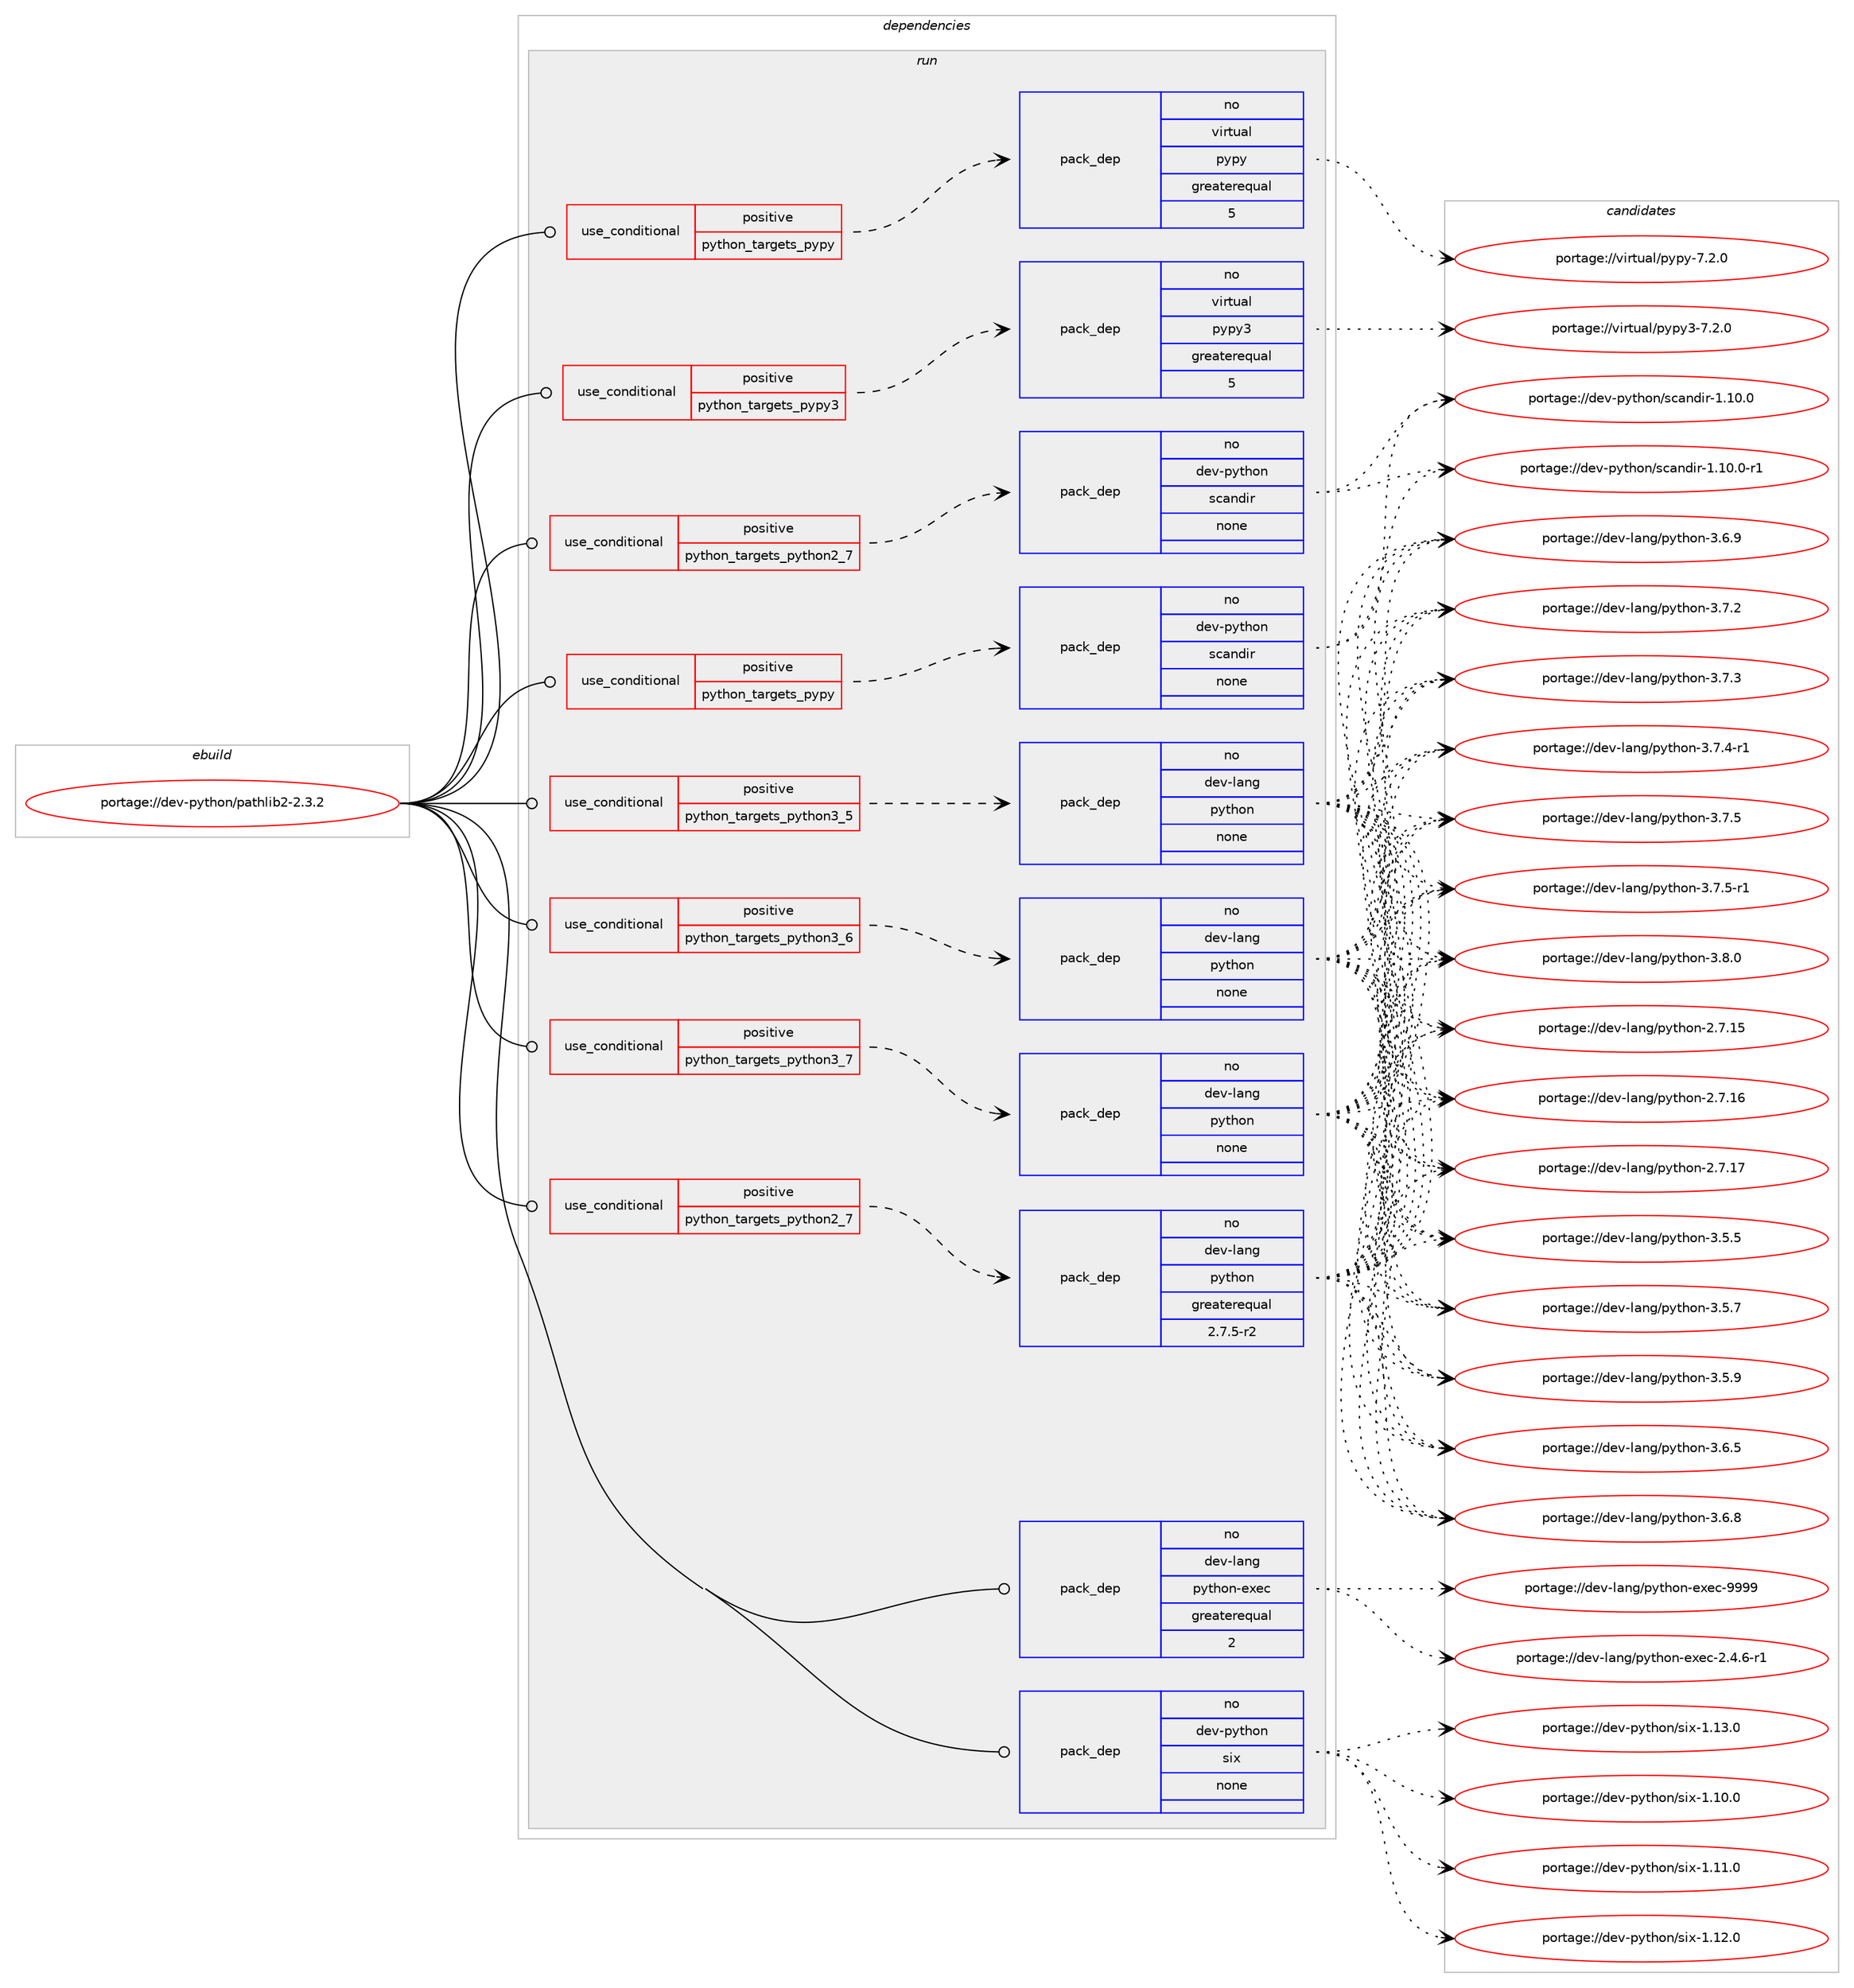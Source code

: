 digraph prolog {

# *************
# Graph options
# *************

newrank=true;
concentrate=true;
compound=true;
graph [rankdir=LR,fontname=Helvetica,fontsize=10,ranksep=1.5];#, ranksep=2.5, nodesep=0.2];
edge  [arrowhead=vee];
node  [fontname=Helvetica,fontsize=10];

# **********
# The ebuild
# **********

subgraph cluster_leftcol {
color=gray;
rank=same;
label=<<i>ebuild</i>>;
id [label="portage://dev-python/pathlib2-2.3.2", color=red, width=4, href="../dev-python/pathlib2-2.3.2.svg"];
}

# ****************
# The dependencies
# ****************

subgraph cluster_midcol {
color=gray;
label=<<i>dependencies</i>>;
subgraph cluster_compile {
fillcolor="#eeeeee";
style=filled;
label=<<i>compile</i>>;
}
subgraph cluster_compileandrun {
fillcolor="#eeeeee";
style=filled;
label=<<i>compile and run</i>>;
}
subgraph cluster_run {
fillcolor="#eeeeee";
style=filled;
label=<<i>run</i>>;
subgraph cond33480 {
dependency155974 [label=<<TABLE BORDER="0" CELLBORDER="1" CELLSPACING="0" CELLPADDING="4"><TR><TD ROWSPAN="3" CELLPADDING="10">use_conditional</TD></TR><TR><TD>positive</TD></TR><TR><TD>python_targets_pypy</TD></TR></TABLE>>, shape=none, color=red];
subgraph pack119133 {
dependency155975 [label=<<TABLE BORDER="0" CELLBORDER="1" CELLSPACING="0" CELLPADDING="4" WIDTH="220"><TR><TD ROWSPAN="6" CELLPADDING="30">pack_dep</TD></TR><TR><TD WIDTH="110">no</TD></TR><TR><TD>dev-python</TD></TR><TR><TD>scandir</TD></TR><TR><TD>none</TD></TR><TR><TD></TD></TR></TABLE>>, shape=none, color=blue];
}
dependency155974:e -> dependency155975:w [weight=20,style="dashed",arrowhead="vee"];
}
id:e -> dependency155974:w [weight=20,style="solid",arrowhead="odot"];
subgraph cond33481 {
dependency155976 [label=<<TABLE BORDER="0" CELLBORDER="1" CELLSPACING="0" CELLPADDING="4"><TR><TD ROWSPAN="3" CELLPADDING="10">use_conditional</TD></TR><TR><TD>positive</TD></TR><TR><TD>python_targets_pypy</TD></TR></TABLE>>, shape=none, color=red];
subgraph pack119134 {
dependency155977 [label=<<TABLE BORDER="0" CELLBORDER="1" CELLSPACING="0" CELLPADDING="4" WIDTH="220"><TR><TD ROWSPAN="6" CELLPADDING="30">pack_dep</TD></TR><TR><TD WIDTH="110">no</TD></TR><TR><TD>virtual</TD></TR><TR><TD>pypy</TD></TR><TR><TD>greaterequal</TD></TR><TR><TD>5</TD></TR></TABLE>>, shape=none, color=blue];
}
dependency155976:e -> dependency155977:w [weight=20,style="dashed",arrowhead="vee"];
}
id:e -> dependency155976:w [weight=20,style="solid",arrowhead="odot"];
subgraph cond33482 {
dependency155978 [label=<<TABLE BORDER="0" CELLBORDER="1" CELLSPACING="0" CELLPADDING="4"><TR><TD ROWSPAN="3" CELLPADDING="10">use_conditional</TD></TR><TR><TD>positive</TD></TR><TR><TD>python_targets_pypy3</TD></TR></TABLE>>, shape=none, color=red];
subgraph pack119135 {
dependency155979 [label=<<TABLE BORDER="0" CELLBORDER="1" CELLSPACING="0" CELLPADDING="4" WIDTH="220"><TR><TD ROWSPAN="6" CELLPADDING="30">pack_dep</TD></TR><TR><TD WIDTH="110">no</TD></TR><TR><TD>virtual</TD></TR><TR><TD>pypy3</TD></TR><TR><TD>greaterequal</TD></TR><TR><TD>5</TD></TR></TABLE>>, shape=none, color=blue];
}
dependency155978:e -> dependency155979:w [weight=20,style="dashed",arrowhead="vee"];
}
id:e -> dependency155978:w [weight=20,style="solid",arrowhead="odot"];
subgraph cond33483 {
dependency155980 [label=<<TABLE BORDER="0" CELLBORDER="1" CELLSPACING="0" CELLPADDING="4"><TR><TD ROWSPAN="3" CELLPADDING="10">use_conditional</TD></TR><TR><TD>positive</TD></TR><TR><TD>python_targets_python2_7</TD></TR></TABLE>>, shape=none, color=red];
subgraph pack119136 {
dependency155981 [label=<<TABLE BORDER="0" CELLBORDER="1" CELLSPACING="0" CELLPADDING="4" WIDTH="220"><TR><TD ROWSPAN="6" CELLPADDING="30">pack_dep</TD></TR><TR><TD WIDTH="110">no</TD></TR><TR><TD>dev-lang</TD></TR><TR><TD>python</TD></TR><TR><TD>greaterequal</TD></TR><TR><TD>2.7.5-r2</TD></TR></TABLE>>, shape=none, color=blue];
}
dependency155980:e -> dependency155981:w [weight=20,style="dashed",arrowhead="vee"];
}
id:e -> dependency155980:w [weight=20,style="solid",arrowhead="odot"];
subgraph cond33484 {
dependency155982 [label=<<TABLE BORDER="0" CELLBORDER="1" CELLSPACING="0" CELLPADDING="4"><TR><TD ROWSPAN="3" CELLPADDING="10">use_conditional</TD></TR><TR><TD>positive</TD></TR><TR><TD>python_targets_python2_7</TD></TR></TABLE>>, shape=none, color=red];
subgraph pack119137 {
dependency155983 [label=<<TABLE BORDER="0" CELLBORDER="1" CELLSPACING="0" CELLPADDING="4" WIDTH="220"><TR><TD ROWSPAN="6" CELLPADDING="30">pack_dep</TD></TR><TR><TD WIDTH="110">no</TD></TR><TR><TD>dev-python</TD></TR><TR><TD>scandir</TD></TR><TR><TD>none</TD></TR><TR><TD></TD></TR></TABLE>>, shape=none, color=blue];
}
dependency155982:e -> dependency155983:w [weight=20,style="dashed",arrowhead="vee"];
}
id:e -> dependency155982:w [weight=20,style="solid",arrowhead="odot"];
subgraph cond33485 {
dependency155984 [label=<<TABLE BORDER="0" CELLBORDER="1" CELLSPACING="0" CELLPADDING="4"><TR><TD ROWSPAN="3" CELLPADDING="10">use_conditional</TD></TR><TR><TD>positive</TD></TR><TR><TD>python_targets_python3_5</TD></TR></TABLE>>, shape=none, color=red];
subgraph pack119138 {
dependency155985 [label=<<TABLE BORDER="0" CELLBORDER="1" CELLSPACING="0" CELLPADDING="4" WIDTH="220"><TR><TD ROWSPAN="6" CELLPADDING="30">pack_dep</TD></TR><TR><TD WIDTH="110">no</TD></TR><TR><TD>dev-lang</TD></TR><TR><TD>python</TD></TR><TR><TD>none</TD></TR><TR><TD></TD></TR></TABLE>>, shape=none, color=blue];
}
dependency155984:e -> dependency155985:w [weight=20,style="dashed",arrowhead="vee"];
}
id:e -> dependency155984:w [weight=20,style="solid",arrowhead="odot"];
subgraph cond33486 {
dependency155986 [label=<<TABLE BORDER="0" CELLBORDER="1" CELLSPACING="0" CELLPADDING="4"><TR><TD ROWSPAN="3" CELLPADDING="10">use_conditional</TD></TR><TR><TD>positive</TD></TR><TR><TD>python_targets_python3_6</TD></TR></TABLE>>, shape=none, color=red];
subgraph pack119139 {
dependency155987 [label=<<TABLE BORDER="0" CELLBORDER="1" CELLSPACING="0" CELLPADDING="4" WIDTH="220"><TR><TD ROWSPAN="6" CELLPADDING="30">pack_dep</TD></TR><TR><TD WIDTH="110">no</TD></TR><TR><TD>dev-lang</TD></TR><TR><TD>python</TD></TR><TR><TD>none</TD></TR><TR><TD></TD></TR></TABLE>>, shape=none, color=blue];
}
dependency155986:e -> dependency155987:w [weight=20,style="dashed",arrowhead="vee"];
}
id:e -> dependency155986:w [weight=20,style="solid",arrowhead="odot"];
subgraph cond33487 {
dependency155988 [label=<<TABLE BORDER="0" CELLBORDER="1" CELLSPACING="0" CELLPADDING="4"><TR><TD ROWSPAN="3" CELLPADDING="10">use_conditional</TD></TR><TR><TD>positive</TD></TR><TR><TD>python_targets_python3_7</TD></TR></TABLE>>, shape=none, color=red];
subgraph pack119140 {
dependency155989 [label=<<TABLE BORDER="0" CELLBORDER="1" CELLSPACING="0" CELLPADDING="4" WIDTH="220"><TR><TD ROWSPAN="6" CELLPADDING="30">pack_dep</TD></TR><TR><TD WIDTH="110">no</TD></TR><TR><TD>dev-lang</TD></TR><TR><TD>python</TD></TR><TR><TD>none</TD></TR><TR><TD></TD></TR></TABLE>>, shape=none, color=blue];
}
dependency155988:e -> dependency155989:w [weight=20,style="dashed",arrowhead="vee"];
}
id:e -> dependency155988:w [weight=20,style="solid",arrowhead="odot"];
subgraph pack119141 {
dependency155990 [label=<<TABLE BORDER="0" CELLBORDER="1" CELLSPACING="0" CELLPADDING="4" WIDTH="220"><TR><TD ROWSPAN="6" CELLPADDING="30">pack_dep</TD></TR><TR><TD WIDTH="110">no</TD></TR><TR><TD>dev-lang</TD></TR><TR><TD>python-exec</TD></TR><TR><TD>greaterequal</TD></TR><TR><TD>2</TD></TR></TABLE>>, shape=none, color=blue];
}
id:e -> dependency155990:w [weight=20,style="solid",arrowhead="odot"];
subgraph pack119142 {
dependency155991 [label=<<TABLE BORDER="0" CELLBORDER="1" CELLSPACING="0" CELLPADDING="4" WIDTH="220"><TR><TD ROWSPAN="6" CELLPADDING="30">pack_dep</TD></TR><TR><TD WIDTH="110">no</TD></TR><TR><TD>dev-python</TD></TR><TR><TD>six</TD></TR><TR><TD>none</TD></TR><TR><TD></TD></TR></TABLE>>, shape=none, color=blue];
}
id:e -> dependency155991:w [weight=20,style="solid",arrowhead="odot"];
}
}

# **************
# The candidates
# **************

subgraph cluster_choices {
rank=same;
color=gray;
label=<<i>candidates</i>>;

subgraph choice119133 {
color=black;
nodesep=1;
choiceportage1001011184511212111610411111047115999711010010511445494649484648 [label="portage://dev-python/scandir-1.10.0", color=red, width=4,href="../dev-python/scandir-1.10.0.svg"];
choiceportage10010111845112121116104111110471159997110100105114454946494846484511449 [label="portage://dev-python/scandir-1.10.0-r1", color=red, width=4,href="../dev-python/scandir-1.10.0-r1.svg"];
dependency155975:e -> choiceportage1001011184511212111610411111047115999711010010511445494649484648:w [style=dotted,weight="100"];
dependency155975:e -> choiceportage10010111845112121116104111110471159997110100105114454946494846484511449:w [style=dotted,weight="100"];
}
subgraph choice119134 {
color=black;
nodesep=1;
choiceportage1181051141161179710847112121112121455546504648 [label="portage://virtual/pypy-7.2.0", color=red, width=4,href="../virtual/pypy-7.2.0.svg"];
dependency155977:e -> choiceportage1181051141161179710847112121112121455546504648:w [style=dotted,weight="100"];
}
subgraph choice119135 {
color=black;
nodesep=1;
choiceportage118105114116117971084711212111212151455546504648 [label="portage://virtual/pypy3-7.2.0", color=red, width=4,href="../virtual/pypy3-7.2.0.svg"];
dependency155979:e -> choiceportage118105114116117971084711212111212151455546504648:w [style=dotted,weight="100"];
}
subgraph choice119136 {
color=black;
nodesep=1;
choiceportage10010111845108971101034711212111610411111045504655464953 [label="portage://dev-lang/python-2.7.15", color=red, width=4,href="../dev-lang/python-2.7.15.svg"];
choiceportage10010111845108971101034711212111610411111045504655464954 [label="portage://dev-lang/python-2.7.16", color=red, width=4,href="../dev-lang/python-2.7.16.svg"];
choiceportage10010111845108971101034711212111610411111045504655464955 [label="portage://dev-lang/python-2.7.17", color=red, width=4,href="../dev-lang/python-2.7.17.svg"];
choiceportage100101118451089711010347112121116104111110455146534653 [label="portage://dev-lang/python-3.5.5", color=red, width=4,href="../dev-lang/python-3.5.5.svg"];
choiceportage100101118451089711010347112121116104111110455146534655 [label="portage://dev-lang/python-3.5.7", color=red, width=4,href="../dev-lang/python-3.5.7.svg"];
choiceportage100101118451089711010347112121116104111110455146534657 [label="portage://dev-lang/python-3.5.9", color=red, width=4,href="../dev-lang/python-3.5.9.svg"];
choiceportage100101118451089711010347112121116104111110455146544653 [label="portage://dev-lang/python-3.6.5", color=red, width=4,href="../dev-lang/python-3.6.5.svg"];
choiceportage100101118451089711010347112121116104111110455146544656 [label="portage://dev-lang/python-3.6.8", color=red, width=4,href="../dev-lang/python-3.6.8.svg"];
choiceportage100101118451089711010347112121116104111110455146544657 [label="portage://dev-lang/python-3.6.9", color=red, width=4,href="../dev-lang/python-3.6.9.svg"];
choiceportage100101118451089711010347112121116104111110455146554650 [label="portage://dev-lang/python-3.7.2", color=red, width=4,href="../dev-lang/python-3.7.2.svg"];
choiceportage100101118451089711010347112121116104111110455146554651 [label="portage://dev-lang/python-3.7.3", color=red, width=4,href="../dev-lang/python-3.7.3.svg"];
choiceportage1001011184510897110103471121211161041111104551465546524511449 [label="portage://dev-lang/python-3.7.4-r1", color=red, width=4,href="../dev-lang/python-3.7.4-r1.svg"];
choiceportage100101118451089711010347112121116104111110455146554653 [label="portage://dev-lang/python-3.7.5", color=red, width=4,href="../dev-lang/python-3.7.5.svg"];
choiceportage1001011184510897110103471121211161041111104551465546534511449 [label="portage://dev-lang/python-3.7.5-r1", color=red, width=4,href="../dev-lang/python-3.7.5-r1.svg"];
choiceportage100101118451089711010347112121116104111110455146564648 [label="portage://dev-lang/python-3.8.0", color=red, width=4,href="../dev-lang/python-3.8.0.svg"];
dependency155981:e -> choiceportage10010111845108971101034711212111610411111045504655464953:w [style=dotted,weight="100"];
dependency155981:e -> choiceportage10010111845108971101034711212111610411111045504655464954:w [style=dotted,weight="100"];
dependency155981:e -> choiceportage10010111845108971101034711212111610411111045504655464955:w [style=dotted,weight="100"];
dependency155981:e -> choiceportage100101118451089711010347112121116104111110455146534653:w [style=dotted,weight="100"];
dependency155981:e -> choiceportage100101118451089711010347112121116104111110455146534655:w [style=dotted,weight="100"];
dependency155981:e -> choiceportage100101118451089711010347112121116104111110455146534657:w [style=dotted,weight="100"];
dependency155981:e -> choiceportage100101118451089711010347112121116104111110455146544653:w [style=dotted,weight="100"];
dependency155981:e -> choiceportage100101118451089711010347112121116104111110455146544656:w [style=dotted,weight="100"];
dependency155981:e -> choiceportage100101118451089711010347112121116104111110455146544657:w [style=dotted,weight="100"];
dependency155981:e -> choiceportage100101118451089711010347112121116104111110455146554650:w [style=dotted,weight="100"];
dependency155981:e -> choiceportage100101118451089711010347112121116104111110455146554651:w [style=dotted,weight="100"];
dependency155981:e -> choiceportage1001011184510897110103471121211161041111104551465546524511449:w [style=dotted,weight="100"];
dependency155981:e -> choiceportage100101118451089711010347112121116104111110455146554653:w [style=dotted,weight="100"];
dependency155981:e -> choiceportage1001011184510897110103471121211161041111104551465546534511449:w [style=dotted,weight="100"];
dependency155981:e -> choiceportage100101118451089711010347112121116104111110455146564648:w [style=dotted,weight="100"];
}
subgraph choice119137 {
color=black;
nodesep=1;
choiceportage1001011184511212111610411111047115999711010010511445494649484648 [label="portage://dev-python/scandir-1.10.0", color=red, width=4,href="../dev-python/scandir-1.10.0.svg"];
choiceportage10010111845112121116104111110471159997110100105114454946494846484511449 [label="portage://dev-python/scandir-1.10.0-r1", color=red, width=4,href="../dev-python/scandir-1.10.0-r1.svg"];
dependency155983:e -> choiceportage1001011184511212111610411111047115999711010010511445494649484648:w [style=dotted,weight="100"];
dependency155983:e -> choiceportage10010111845112121116104111110471159997110100105114454946494846484511449:w [style=dotted,weight="100"];
}
subgraph choice119138 {
color=black;
nodesep=1;
choiceportage10010111845108971101034711212111610411111045504655464953 [label="portage://dev-lang/python-2.7.15", color=red, width=4,href="../dev-lang/python-2.7.15.svg"];
choiceportage10010111845108971101034711212111610411111045504655464954 [label="portage://dev-lang/python-2.7.16", color=red, width=4,href="../dev-lang/python-2.7.16.svg"];
choiceportage10010111845108971101034711212111610411111045504655464955 [label="portage://dev-lang/python-2.7.17", color=red, width=4,href="../dev-lang/python-2.7.17.svg"];
choiceportage100101118451089711010347112121116104111110455146534653 [label="portage://dev-lang/python-3.5.5", color=red, width=4,href="../dev-lang/python-3.5.5.svg"];
choiceportage100101118451089711010347112121116104111110455146534655 [label="portage://dev-lang/python-3.5.7", color=red, width=4,href="../dev-lang/python-3.5.7.svg"];
choiceportage100101118451089711010347112121116104111110455146534657 [label="portage://dev-lang/python-3.5.9", color=red, width=4,href="../dev-lang/python-3.5.9.svg"];
choiceportage100101118451089711010347112121116104111110455146544653 [label="portage://dev-lang/python-3.6.5", color=red, width=4,href="../dev-lang/python-3.6.5.svg"];
choiceportage100101118451089711010347112121116104111110455146544656 [label="portage://dev-lang/python-3.6.8", color=red, width=4,href="../dev-lang/python-3.6.8.svg"];
choiceportage100101118451089711010347112121116104111110455146544657 [label="portage://dev-lang/python-3.6.9", color=red, width=4,href="../dev-lang/python-3.6.9.svg"];
choiceportage100101118451089711010347112121116104111110455146554650 [label="portage://dev-lang/python-3.7.2", color=red, width=4,href="../dev-lang/python-3.7.2.svg"];
choiceportage100101118451089711010347112121116104111110455146554651 [label="portage://dev-lang/python-3.7.3", color=red, width=4,href="../dev-lang/python-3.7.3.svg"];
choiceportage1001011184510897110103471121211161041111104551465546524511449 [label="portage://dev-lang/python-3.7.4-r1", color=red, width=4,href="../dev-lang/python-3.7.4-r1.svg"];
choiceportage100101118451089711010347112121116104111110455146554653 [label="portage://dev-lang/python-3.7.5", color=red, width=4,href="../dev-lang/python-3.7.5.svg"];
choiceportage1001011184510897110103471121211161041111104551465546534511449 [label="portage://dev-lang/python-3.7.5-r1", color=red, width=4,href="../dev-lang/python-3.7.5-r1.svg"];
choiceportage100101118451089711010347112121116104111110455146564648 [label="portage://dev-lang/python-3.8.0", color=red, width=4,href="../dev-lang/python-3.8.0.svg"];
dependency155985:e -> choiceportage10010111845108971101034711212111610411111045504655464953:w [style=dotted,weight="100"];
dependency155985:e -> choiceportage10010111845108971101034711212111610411111045504655464954:w [style=dotted,weight="100"];
dependency155985:e -> choiceportage10010111845108971101034711212111610411111045504655464955:w [style=dotted,weight="100"];
dependency155985:e -> choiceportage100101118451089711010347112121116104111110455146534653:w [style=dotted,weight="100"];
dependency155985:e -> choiceportage100101118451089711010347112121116104111110455146534655:w [style=dotted,weight="100"];
dependency155985:e -> choiceportage100101118451089711010347112121116104111110455146534657:w [style=dotted,weight="100"];
dependency155985:e -> choiceportage100101118451089711010347112121116104111110455146544653:w [style=dotted,weight="100"];
dependency155985:e -> choiceportage100101118451089711010347112121116104111110455146544656:w [style=dotted,weight="100"];
dependency155985:e -> choiceportage100101118451089711010347112121116104111110455146544657:w [style=dotted,weight="100"];
dependency155985:e -> choiceportage100101118451089711010347112121116104111110455146554650:w [style=dotted,weight="100"];
dependency155985:e -> choiceportage100101118451089711010347112121116104111110455146554651:w [style=dotted,weight="100"];
dependency155985:e -> choiceportage1001011184510897110103471121211161041111104551465546524511449:w [style=dotted,weight="100"];
dependency155985:e -> choiceportage100101118451089711010347112121116104111110455146554653:w [style=dotted,weight="100"];
dependency155985:e -> choiceportage1001011184510897110103471121211161041111104551465546534511449:w [style=dotted,weight="100"];
dependency155985:e -> choiceportage100101118451089711010347112121116104111110455146564648:w [style=dotted,weight="100"];
}
subgraph choice119139 {
color=black;
nodesep=1;
choiceportage10010111845108971101034711212111610411111045504655464953 [label="portage://dev-lang/python-2.7.15", color=red, width=4,href="../dev-lang/python-2.7.15.svg"];
choiceportage10010111845108971101034711212111610411111045504655464954 [label="portage://dev-lang/python-2.7.16", color=red, width=4,href="../dev-lang/python-2.7.16.svg"];
choiceportage10010111845108971101034711212111610411111045504655464955 [label="portage://dev-lang/python-2.7.17", color=red, width=4,href="../dev-lang/python-2.7.17.svg"];
choiceportage100101118451089711010347112121116104111110455146534653 [label="portage://dev-lang/python-3.5.5", color=red, width=4,href="../dev-lang/python-3.5.5.svg"];
choiceportage100101118451089711010347112121116104111110455146534655 [label="portage://dev-lang/python-3.5.7", color=red, width=4,href="../dev-lang/python-3.5.7.svg"];
choiceportage100101118451089711010347112121116104111110455146534657 [label="portage://dev-lang/python-3.5.9", color=red, width=4,href="../dev-lang/python-3.5.9.svg"];
choiceportage100101118451089711010347112121116104111110455146544653 [label="portage://dev-lang/python-3.6.5", color=red, width=4,href="../dev-lang/python-3.6.5.svg"];
choiceportage100101118451089711010347112121116104111110455146544656 [label="portage://dev-lang/python-3.6.8", color=red, width=4,href="../dev-lang/python-3.6.8.svg"];
choiceportage100101118451089711010347112121116104111110455146544657 [label="portage://dev-lang/python-3.6.9", color=red, width=4,href="../dev-lang/python-3.6.9.svg"];
choiceportage100101118451089711010347112121116104111110455146554650 [label="portage://dev-lang/python-3.7.2", color=red, width=4,href="../dev-lang/python-3.7.2.svg"];
choiceportage100101118451089711010347112121116104111110455146554651 [label="portage://dev-lang/python-3.7.3", color=red, width=4,href="../dev-lang/python-3.7.3.svg"];
choiceportage1001011184510897110103471121211161041111104551465546524511449 [label="portage://dev-lang/python-3.7.4-r1", color=red, width=4,href="../dev-lang/python-3.7.4-r1.svg"];
choiceportage100101118451089711010347112121116104111110455146554653 [label="portage://dev-lang/python-3.7.5", color=red, width=4,href="../dev-lang/python-3.7.5.svg"];
choiceportage1001011184510897110103471121211161041111104551465546534511449 [label="portage://dev-lang/python-3.7.5-r1", color=red, width=4,href="../dev-lang/python-3.7.5-r1.svg"];
choiceportage100101118451089711010347112121116104111110455146564648 [label="portage://dev-lang/python-3.8.0", color=red, width=4,href="../dev-lang/python-3.8.0.svg"];
dependency155987:e -> choiceportage10010111845108971101034711212111610411111045504655464953:w [style=dotted,weight="100"];
dependency155987:e -> choiceportage10010111845108971101034711212111610411111045504655464954:w [style=dotted,weight="100"];
dependency155987:e -> choiceportage10010111845108971101034711212111610411111045504655464955:w [style=dotted,weight="100"];
dependency155987:e -> choiceportage100101118451089711010347112121116104111110455146534653:w [style=dotted,weight="100"];
dependency155987:e -> choiceportage100101118451089711010347112121116104111110455146534655:w [style=dotted,weight="100"];
dependency155987:e -> choiceportage100101118451089711010347112121116104111110455146534657:w [style=dotted,weight="100"];
dependency155987:e -> choiceportage100101118451089711010347112121116104111110455146544653:w [style=dotted,weight="100"];
dependency155987:e -> choiceportage100101118451089711010347112121116104111110455146544656:w [style=dotted,weight="100"];
dependency155987:e -> choiceportage100101118451089711010347112121116104111110455146544657:w [style=dotted,weight="100"];
dependency155987:e -> choiceportage100101118451089711010347112121116104111110455146554650:w [style=dotted,weight="100"];
dependency155987:e -> choiceportage100101118451089711010347112121116104111110455146554651:w [style=dotted,weight="100"];
dependency155987:e -> choiceportage1001011184510897110103471121211161041111104551465546524511449:w [style=dotted,weight="100"];
dependency155987:e -> choiceportage100101118451089711010347112121116104111110455146554653:w [style=dotted,weight="100"];
dependency155987:e -> choiceportage1001011184510897110103471121211161041111104551465546534511449:w [style=dotted,weight="100"];
dependency155987:e -> choiceportage100101118451089711010347112121116104111110455146564648:w [style=dotted,weight="100"];
}
subgraph choice119140 {
color=black;
nodesep=1;
choiceportage10010111845108971101034711212111610411111045504655464953 [label="portage://dev-lang/python-2.7.15", color=red, width=4,href="../dev-lang/python-2.7.15.svg"];
choiceportage10010111845108971101034711212111610411111045504655464954 [label="portage://dev-lang/python-2.7.16", color=red, width=4,href="../dev-lang/python-2.7.16.svg"];
choiceportage10010111845108971101034711212111610411111045504655464955 [label="portage://dev-lang/python-2.7.17", color=red, width=4,href="../dev-lang/python-2.7.17.svg"];
choiceportage100101118451089711010347112121116104111110455146534653 [label="portage://dev-lang/python-3.5.5", color=red, width=4,href="../dev-lang/python-3.5.5.svg"];
choiceportage100101118451089711010347112121116104111110455146534655 [label="portage://dev-lang/python-3.5.7", color=red, width=4,href="../dev-lang/python-3.5.7.svg"];
choiceportage100101118451089711010347112121116104111110455146534657 [label="portage://dev-lang/python-3.5.9", color=red, width=4,href="../dev-lang/python-3.5.9.svg"];
choiceportage100101118451089711010347112121116104111110455146544653 [label="portage://dev-lang/python-3.6.5", color=red, width=4,href="../dev-lang/python-3.6.5.svg"];
choiceportage100101118451089711010347112121116104111110455146544656 [label="portage://dev-lang/python-3.6.8", color=red, width=4,href="../dev-lang/python-3.6.8.svg"];
choiceportage100101118451089711010347112121116104111110455146544657 [label="portage://dev-lang/python-3.6.9", color=red, width=4,href="../dev-lang/python-3.6.9.svg"];
choiceportage100101118451089711010347112121116104111110455146554650 [label="portage://dev-lang/python-3.7.2", color=red, width=4,href="../dev-lang/python-3.7.2.svg"];
choiceportage100101118451089711010347112121116104111110455146554651 [label="portage://dev-lang/python-3.7.3", color=red, width=4,href="../dev-lang/python-3.7.3.svg"];
choiceportage1001011184510897110103471121211161041111104551465546524511449 [label="portage://dev-lang/python-3.7.4-r1", color=red, width=4,href="../dev-lang/python-3.7.4-r1.svg"];
choiceportage100101118451089711010347112121116104111110455146554653 [label="portage://dev-lang/python-3.7.5", color=red, width=4,href="../dev-lang/python-3.7.5.svg"];
choiceportage1001011184510897110103471121211161041111104551465546534511449 [label="portage://dev-lang/python-3.7.5-r1", color=red, width=4,href="../dev-lang/python-3.7.5-r1.svg"];
choiceportage100101118451089711010347112121116104111110455146564648 [label="portage://dev-lang/python-3.8.0", color=red, width=4,href="../dev-lang/python-3.8.0.svg"];
dependency155989:e -> choiceportage10010111845108971101034711212111610411111045504655464953:w [style=dotted,weight="100"];
dependency155989:e -> choiceportage10010111845108971101034711212111610411111045504655464954:w [style=dotted,weight="100"];
dependency155989:e -> choiceportage10010111845108971101034711212111610411111045504655464955:w [style=dotted,weight="100"];
dependency155989:e -> choiceportage100101118451089711010347112121116104111110455146534653:w [style=dotted,weight="100"];
dependency155989:e -> choiceportage100101118451089711010347112121116104111110455146534655:w [style=dotted,weight="100"];
dependency155989:e -> choiceportage100101118451089711010347112121116104111110455146534657:w [style=dotted,weight="100"];
dependency155989:e -> choiceportage100101118451089711010347112121116104111110455146544653:w [style=dotted,weight="100"];
dependency155989:e -> choiceportage100101118451089711010347112121116104111110455146544656:w [style=dotted,weight="100"];
dependency155989:e -> choiceportage100101118451089711010347112121116104111110455146544657:w [style=dotted,weight="100"];
dependency155989:e -> choiceportage100101118451089711010347112121116104111110455146554650:w [style=dotted,weight="100"];
dependency155989:e -> choiceportage100101118451089711010347112121116104111110455146554651:w [style=dotted,weight="100"];
dependency155989:e -> choiceportage1001011184510897110103471121211161041111104551465546524511449:w [style=dotted,weight="100"];
dependency155989:e -> choiceportage100101118451089711010347112121116104111110455146554653:w [style=dotted,weight="100"];
dependency155989:e -> choiceportage1001011184510897110103471121211161041111104551465546534511449:w [style=dotted,weight="100"];
dependency155989:e -> choiceportage100101118451089711010347112121116104111110455146564648:w [style=dotted,weight="100"];
}
subgraph choice119141 {
color=black;
nodesep=1;
choiceportage10010111845108971101034711212111610411111045101120101994550465246544511449 [label="portage://dev-lang/python-exec-2.4.6-r1", color=red, width=4,href="../dev-lang/python-exec-2.4.6-r1.svg"];
choiceportage10010111845108971101034711212111610411111045101120101994557575757 [label="portage://dev-lang/python-exec-9999", color=red, width=4,href="../dev-lang/python-exec-9999.svg"];
dependency155990:e -> choiceportage10010111845108971101034711212111610411111045101120101994550465246544511449:w [style=dotted,weight="100"];
dependency155990:e -> choiceportage10010111845108971101034711212111610411111045101120101994557575757:w [style=dotted,weight="100"];
}
subgraph choice119142 {
color=black;
nodesep=1;
choiceportage100101118451121211161041111104711510512045494649484648 [label="portage://dev-python/six-1.10.0", color=red, width=4,href="../dev-python/six-1.10.0.svg"];
choiceportage100101118451121211161041111104711510512045494649494648 [label="portage://dev-python/six-1.11.0", color=red, width=4,href="../dev-python/six-1.11.0.svg"];
choiceportage100101118451121211161041111104711510512045494649504648 [label="portage://dev-python/six-1.12.0", color=red, width=4,href="../dev-python/six-1.12.0.svg"];
choiceportage100101118451121211161041111104711510512045494649514648 [label="portage://dev-python/six-1.13.0", color=red, width=4,href="../dev-python/six-1.13.0.svg"];
dependency155991:e -> choiceportage100101118451121211161041111104711510512045494649484648:w [style=dotted,weight="100"];
dependency155991:e -> choiceportage100101118451121211161041111104711510512045494649494648:w [style=dotted,weight="100"];
dependency155991:e -> choiceportage100101118451121211161041111104711510512045494649504648:w [style=dotted,weight="100"];
dependency155991:e -> choiceportage100101118451121211161041111104711510512045494649514648:w [style=dotted,weight="100"];
}
}

}
